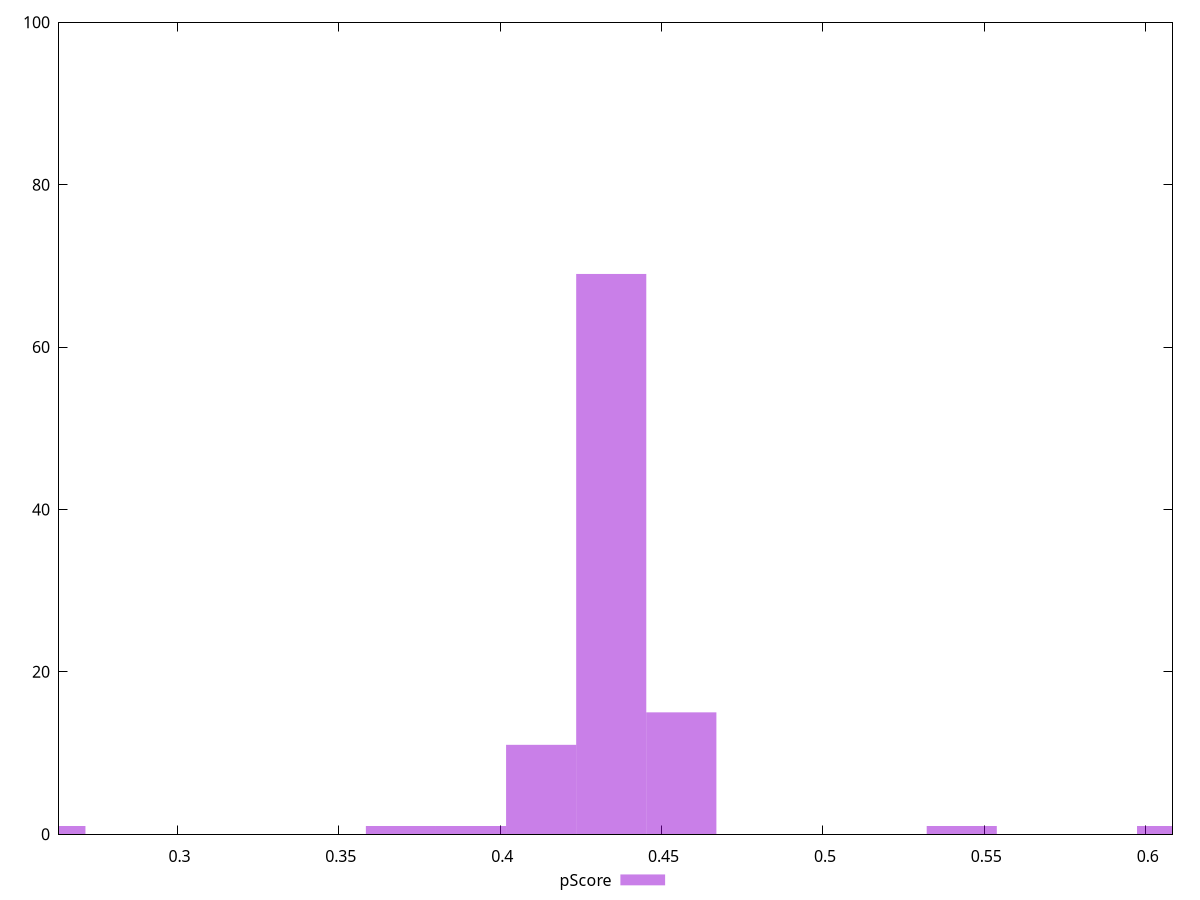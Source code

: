 reset

$pScore <<EOF
0.5430296139992632 1
0.6081931676791749 1
0.26065421471964634 1
0.4344236911994106 69
0.4561448757593811 15
0.4127025066394401 11
0.3909813220794695 1
0.369260137519499 1
EOF

set key outside below
set boxwidth 0.02172118455997053
set xrange [0.2633212463530921:0.608323895815595]
set yrange [0:100]
set trange [0:100]
set style fill transparent solid 0.5 noborder
set terminal svg size 640, 490 enhanced background rgb 'white'
set output "report_00019_2021-02-10T18-14-37.922Z//largest-contentful-paint/samples/pages+cached+noadtech+nomedia+nocss/pScore/histogram.svg"

plot $pScore title "pScore" with boxes

reset
